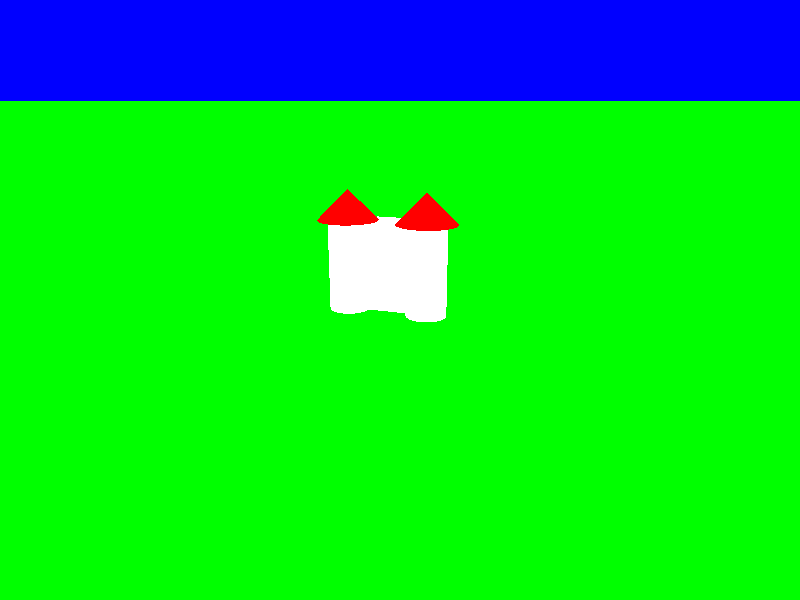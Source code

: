#version  3.7;
global_settings { assumed_gamma 2.2 }

#include "shapes.inc"
#include "colors.inc"
#include "textures.inc"


// Main light source
light_source { <-50.0, 100, -80.0> colour White }

// Dim side light to fill shadows
light_source { <250.0, 25.0, -100.0> colour DimGray }


camera {
   location <5.0, 5.0, -15.0>
   angle 65 
   right     x*image_width/image_height
   look_at <0, 0, 0>
}
background { color Blue }

plane {
   y, 0 // perpendicular to axis, offset
   texture {
      pigment { 
         color Green
      }
   }
}

box {
   <-1, 0, -1>, <1, 2, 1> // <x, y, z> near lower left corner, <x, y, z> far upper right corner
   texture {
      
      pigment { 
         color <1.0, 1.0, 1.0, 0.0, 0.0> // <red, green, blue, filter, transmit>
      }
   }
}

#declare Turret = union {
   cylinder {
      <0, 0, 0>, <0, 2.25, 0>, 0.5 // center of one end, center of other end, radius
      texture {
         
         pigment { 
            color <1.0, 1.0, 1.0, 0.0, 0.0> // <red, green, blue, filter, transmit>
         }
      }
   }
   cone {
      <0, 2.25, 0>, 0.75 // <x, y, z>, center & radius of one end
      <0, 3, 0>, 0 // <x, y, z>, center & radius of the other end
      texture {
         pigment { 
            color Red
         }
      }
   }
}
object {
   Turret
   translate <1, 0, -1> // <x, y, z>
}

object {
   Turret
   translate <-1, 0, -1> // <x, y, z>
}